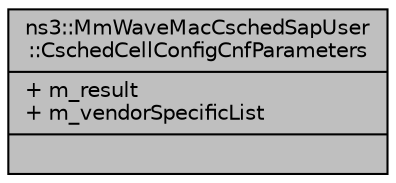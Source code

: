 digraph "ns3::MmWaveMacCschedSapUser::CschedCellConfigCnfParameters"
{
  edge [fontname="Helvetica",fontsize="10",labelfontname="Helvetica",labelfontsize="10"];
  node [fontname="Helvetica",fontsize="10",shape=record];
  Node1 [label="{ns3::MmWaveMacCschedSapUser\l::CschedCellConfigCnfParameters\n|+ m_result\l+ m_vendorSpecificList\l|}",height=0.2,width=0.4,color="black", fillcolor="grey75", style="filled", fontcolor="black"];
}

